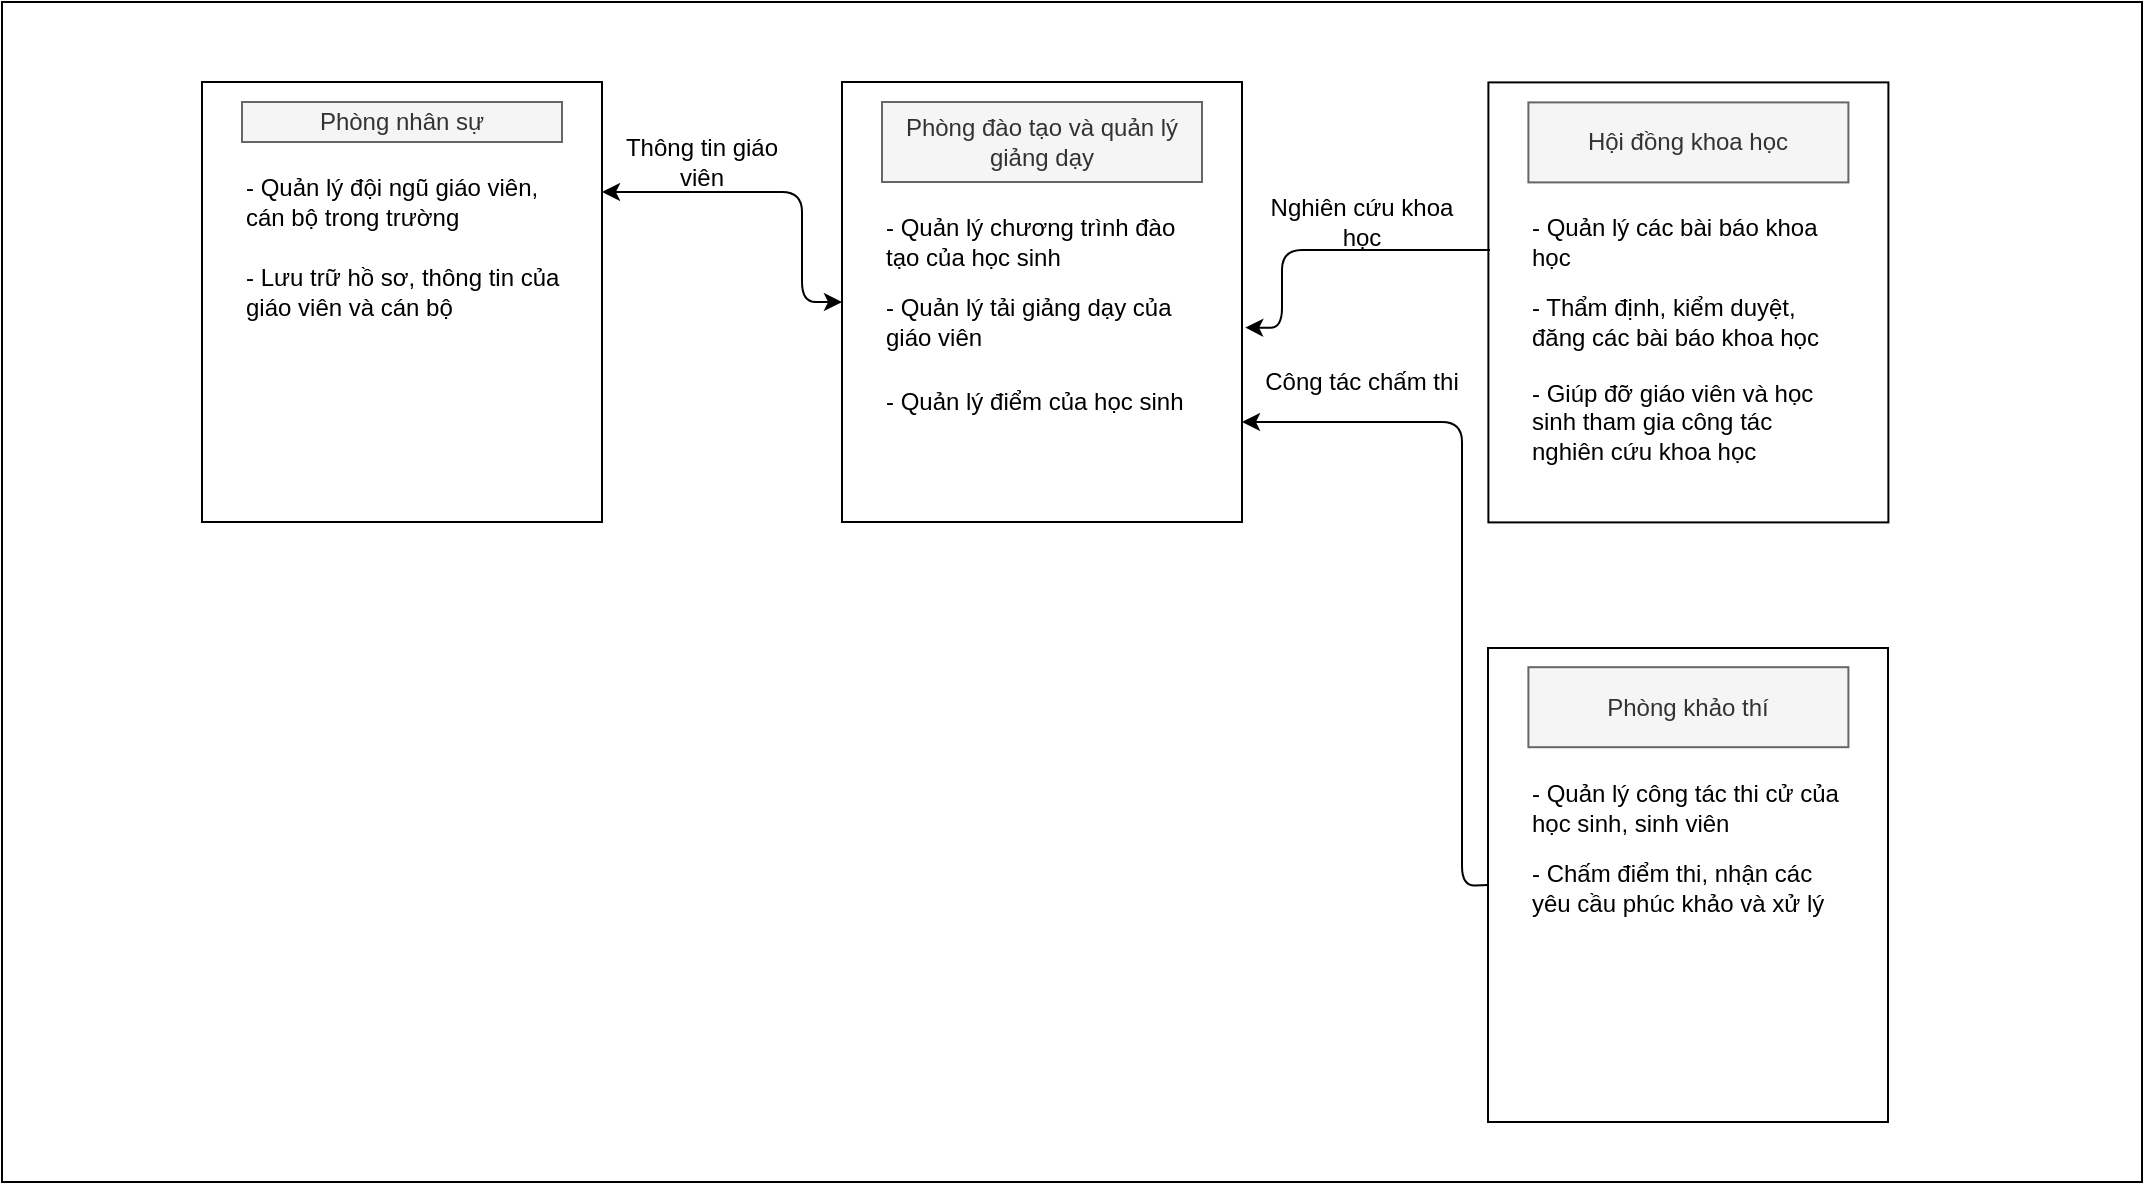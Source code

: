 <mxfile pages="1" version="11.2.4"><diagram id="dkJQQgeVnWNCwsvF2mtR" name="Page-1"><mxGraphModel dx="1278" dy="633" grid="1" gridSize="10" guides="1" tooltips="1" connect="1" arrows="1" fold="1" page="1" pageScale="1" pageWidth="850" pageHeight="1100" math="0" shadow="0"><root><mxCell id="0"/><mxCell id="1" parent="0"/><mxCell id="BubQktTESquHzACAEkRF-9" value="" style="rounded=0;whiteSpace=wrap;html=1;" vertex="1" parent="1"><mxGeometry x="60" y="160" width="1070" height="590" as="geometry"/></mxCell><mxCell id="BubQktTESquHzACAEkRF-10" value="" style="rounded=0;whiteSpace=wrap;html=1;" vertex="1" parent="1"><mxGeometry x="160" y="200" width="200" height="220" as="geometry"/></mxCell><mxCell id="BubQktTESquHzACAEkRF-11" value="Phòng nhân sự" style="text;html=1;strokeColor=#666666;fillColor=#f5f5f5;align=center;verticalAlign=middle;whiteSpace=wrap;rounded=0;fontColor=#333333;" vertex="1" parent="1"><mxGeometry x="180" y="210" width="160" height="20" as="geometry"/></mxCell><mxCell id="BubQktTESquHzACAEkRF-12" value="" style="rounded=0;whiteSpace=wrap;html=1;" vertex="1" parent="1"><mxGeometry x="480" y="200" width="200" height="220" as="geometry"/></mxCell><mxCell id="BubQktTESquHzACAEkRF-13" value="Phòng đào tạo và quản lý giảng dạy" style="text;html=1;strokeColor=#666666;fillColor=#f5f5f5;align=center;verticalAlign=middle;whiteSpace=wrap;rounded=0;fontColor=#333333;" vertex="1" parent="1"><mxGeometry x="500" y="210" width="160" height="40" as="geometry"/></mxCell><mxCell id="BubQktTESquHzACAEkRF-14" value="" style="rounded=0;whiteSpace=wrap;html=1;" vertex="1" parent="1"><mxGeometry x="803.2" y="200.2" width="200" height="220" as="geometry"/></mxCell><mxCell id="BubQktTESquHzACAEkRF-15" value="Hội đồng khoa học" style="text;html=1;strokeColor=#666666;fillColor=#f5f5f5;align=center;verticalAlign=middle;whiteSpace=wrap;rounded=0;fontColor=#333333;" vertex="1" parent="1"><mxGeometry x="823.2" y="210.2" width="160" height="40" as="geometry"/></mxCell><mxCell id="BubQktTESquHzACAEkRF-16" value="- Quản lý đội ngũ giáo viên, cán bộ trong trường" style="text;html=1;strokeColor=none;fillColor=none;align=left;verticalAlign=middle;whiteSpace=wrap;rounded=0;" vertex="1" parent="1"><mxGeometry x="180" y="240" width="160" height="40" as="geometry"/></mxCell><mxCell id="BubQktTESquHzACAEkRF-17" value="- Lưu trữ hồ sơ, thông tin của giáo viên và cán bộ" style="text;html=1;strokeColor=none;fillColor=none;align=left;verticalAlign=middle;whiteSpace=wrap;rounded=0;" vertex="1" parent="1"><mxGeometry x="180" y="280" width="160" height="50" as="geometry"/></mxCell><mxCell id="BubQktTESquHzACAEkRF-18" value="- Quản lý chương trình đào tạo của học sinh&lt;span style=&quot;font-family: &amp;#34;helvetica&amp;#34; , &amp;#34;arial&amp;#34; , sans-serif ; font-size: 0px ; white-space: nowrap&quot;&gt;%3CmxGraphModel%3E%3Croot%3E%3CmxCell%20id%3D%220%22%2F%3E%3CmxCell%20id%3D%221%22%20parent%3D%220%22%2F%3E%3CmxCell%20id%3D%222%22%20value%3D%22-%20Qu%E1%BA%A3n%20l%C3%BD%20%C4%91%E1%BB%99i%20ng%C5%A9%20gi%C3%A1o%20vi%C3%AAn%2C%20c%C3%A1n%20b%E1%BB%99%20trong%20tr%C6%B0%E1%BB%9Dng%22%20style%3D%22text%3Bhtml%3D1%3BstrokeColor%3Dnone%3BfillColor%3Dnone%3Balign%3Dleft%3BverticalAlign%3Dmiddle%3BwhiteSpace%3Dwrap%3Brounded%3D0%3B%22%20vertex%3D%221%22%20parent%3D%221%22%3E%3CmxGeometry%20x%3D%22180%22%20y%3D%22240%22%20width%3D%22160%22%20height%3D%2240%22%20as%3D%22geometry%22%2F%3E%3C%2FmxCell%3E%3C%2Froot%3E%3C%2FmxGraphModel%3E&lt;/span&gt;" style="text;html=1;strokeColor=none;fillColor=none;align=left;verticalAlign=middle;whiteSpace=wrap;rounded=0;" vertex="1" parent="1"><mxGeometry x="499.829" y="260" width="160" height="40" as="geometry"/></mxCell><mxCell id="BubQktTESquHzACAEkRF-19" value="- Quản lý tải giảng dạy của giáo viên&amp;nbsp;" style="text;html=1;strokeColor=none;fillColor=none;align=left;verticalAlign=middle;whiteSpace=wrap;rounded=0;" vertex="1" parent="1"><mxGeometry x="499.829" y="300" width="160" height="40" as="geometry"/></mxCell><mxCell id="BubQktTESquHzACAEkRF-20" value="- Quản lý điểm của học sinh" style="text;html=1;strokeColor=none;fillColor=none;align=left;verticalAlign=middle;whiteSpace=wrap;rounded=0;" vertex="1" parent="1"><mxGeometry x="499.829" y="340" width="160" height="40" as="geometry"/></mxCell><mxCell id="BubQktTESquHzACAEkRF-21" value="- Quản lý các bài báo khoa học" style="text;html=1;strokeColor=none;fillColor=none;align=left;verticalAlign=middle;whiteSpace=wrap;rounded=0;" vertex="1" parent="1"><mxGeometry x="823.029" y="260.2" width="160" height="40" as="geometry"/></mxCell><mxCell id="BubQktTESquHzACAEkRF-22" value="- Thẩm định, kiểm duyệt, đăng các bài báo khoa học" style="text;html=1;strokeColor=none;fillColor=none;align=left;verticalAlign=middle;whiteSpace=wrap;rounded=0;" vertex="1" parent="1"><mxGeometry x="823.029" y="300.2" width="160" height="40" as="geometry"/></mxCell><mxCell id="BubQktTESquHzACAEkRF-23" value="- Giúp đỡ giáo viên và học sinh tham gia công tác nghiên cứu khoa học" style="text;html=1;strokeColor=none;fillColor=none;align=left;verticalAlign=middle;whiteSpace=wrap;rounded=0;" vertex="1" parent="1"><mxGeometry x="823.2" y="340.2" width="160" height="60" as="geometry"/></mxCell><mxCell id="BubQktTESquHzACAEkRF-24" value="Thông tin giáo viên" style="text;html=1;strokeColor=none;fillColor=none;align=center;verticalAlign=middle;whiteSpace=wrap;rounded=0;" vertex="1" parent="1"><mxGeometry x="360" y="230" width="100" height="20" as="geometry"/></mxCell><mxCell id="BubQktTESquHzACAEkRF-25" value="" style="endArrow=classic;html=1;entryX=1.008;entryY=0.558;entryDx=0;entryDy=0;exitX=0.004;exitY=0.381;exitDx=0;exitDy=0;entryPerimeter=0;exitPerimeter=0;" edge="1" parent="1" source="BubQktTESquHzACAEkRF-14" target="BubQktTESquHzACAEkRF-12"><mxGeometry width="50" height="50" relative="1" as="geometry"><mxPoint x="370" y="265" as="sourcePoint"/><mxPoint x="491.2" y="328.58" as="targetPoint"/><Array as="points"><mxPoint x="700" y="284"/><mxPoint x="700" y="323"/></Array></mxGeometry></mxCell><mxCell id="BubQktTESquHzACAEkRF-26" value="Nghiên cứu khoa học" style="text;html=1;strokeColor=none;fillColor=none;align=center;verticalAlign=middle;whiteSpace=wrap;rounded=0;" vertex="1" parent="1"><mxGeometry x="690" y="260" width="100" height="20" as="geometry"/></mxCell><mxCell id="BubQktTESquHzACAEkRF-27" value="" style="endArrow=classic;startArrow=classic;html=1;entryX=0;entryY=0.5;entryDx=0;entryDy=0;exitX=1;exitY=0.25;exitDx=0;exitDy=0;" edge="1" parent="1" source="BubQktTESquHzACAEkRF-10" target="BubQktTESquHzACAEkRF-12"><mxGeometry width="50" height="50" relative="1" as="geometry"><mxPoint x="380" y="340" as="sourcePoint"/><mxPoint x="430" y="290" as="targetPoint"/><Array as="points"><mxPoint x="460" y="255"/><mxPoint x="460" y="310"/></Array></mxGeometry></mxCell><mxCell id="BubQktTESquHzACAEkRF-28" value="" style="rounded=0;whiteSpace=wrap;html=1;" vertex="1" parent="1"><mxGeometry x="803" y="483" width="200" height="237" as="geometry"/></mxCell><mxCell id="BubQktTESquHzACAEkRF-29" value="Phòng khảo thí" style="text;html=1;strokeColor=#666666;fillColor=#f5f5f5;align=center;verticalAlign=middle;whiteSpace=wrap;rounded=0;fontColor=#333333;" vertex="1" parent="1"><mxGeometry x="823.2" y="492.6" width="160" height="40" as="geometry"/></mxCell><mxCell id="BubQktTESquHzACAEkRF-30" value="- Quản lý công tác thi cử của học sinh, sinh viên" style="text;html=1;strokeColor=none;fillColor=none;align=left;verticalAlign=middle;whiteSpace=wrap;rounded=0;" vertex="1" parent="1"><mxGeometry x="823.029" y="542.6" width="160" height="40" as="geometry"/></mxCell><mxCell id="BubQktTESquHzACAEkRF-31" value="- Chấm điểm thi, nhận các yêu cầu phúc khảo và xử lý" style="text;html=1;strokeColor=none;fillColor=none;align=left;verticalAlign=middle;whiteSpace=wrap;rounded=0;" vertex="1" parent="1"><mxGeometry x="823.029" y="582.6" width="160" height="40" as="geometry"/></mxCell><mxCell id="BubQktTESquHzACAEkRF-32" value="" style="endArrow=classic;html=1;exitX=0;exitY=0.5;exitDx=0;exitDy=0;" edge="1" parent="1" source="BubQktTESquHzACAEkRF-28"><mxGeometry width="50" height="50" relative="1" as="geometry"><mxPoint x="710" y="590" as="sourcePoint"/><mxPoint x="680" y="370" as="targetPoint"/><Array as="points"><mxPoint x="790" y="602"/><mxPoint x="790" y="370"/><mxPoint x="700" y="370"/></Array></mxGeometry></mxCell><mxCell id="BubQktTESquHzACAEkRF-33" value="Công tác chấm thi" style="text;html=1;strokeColor=none;fillColor=none;align=center;verticalAlign=middle;whiteSpace=wrap;rounded=0;" vertex="1" parent="1"><mxGeometry x="690" y="340" width="100" height="20" as="geometry"/></mxCell></root></mxGraphModel></diagram></mxfile>